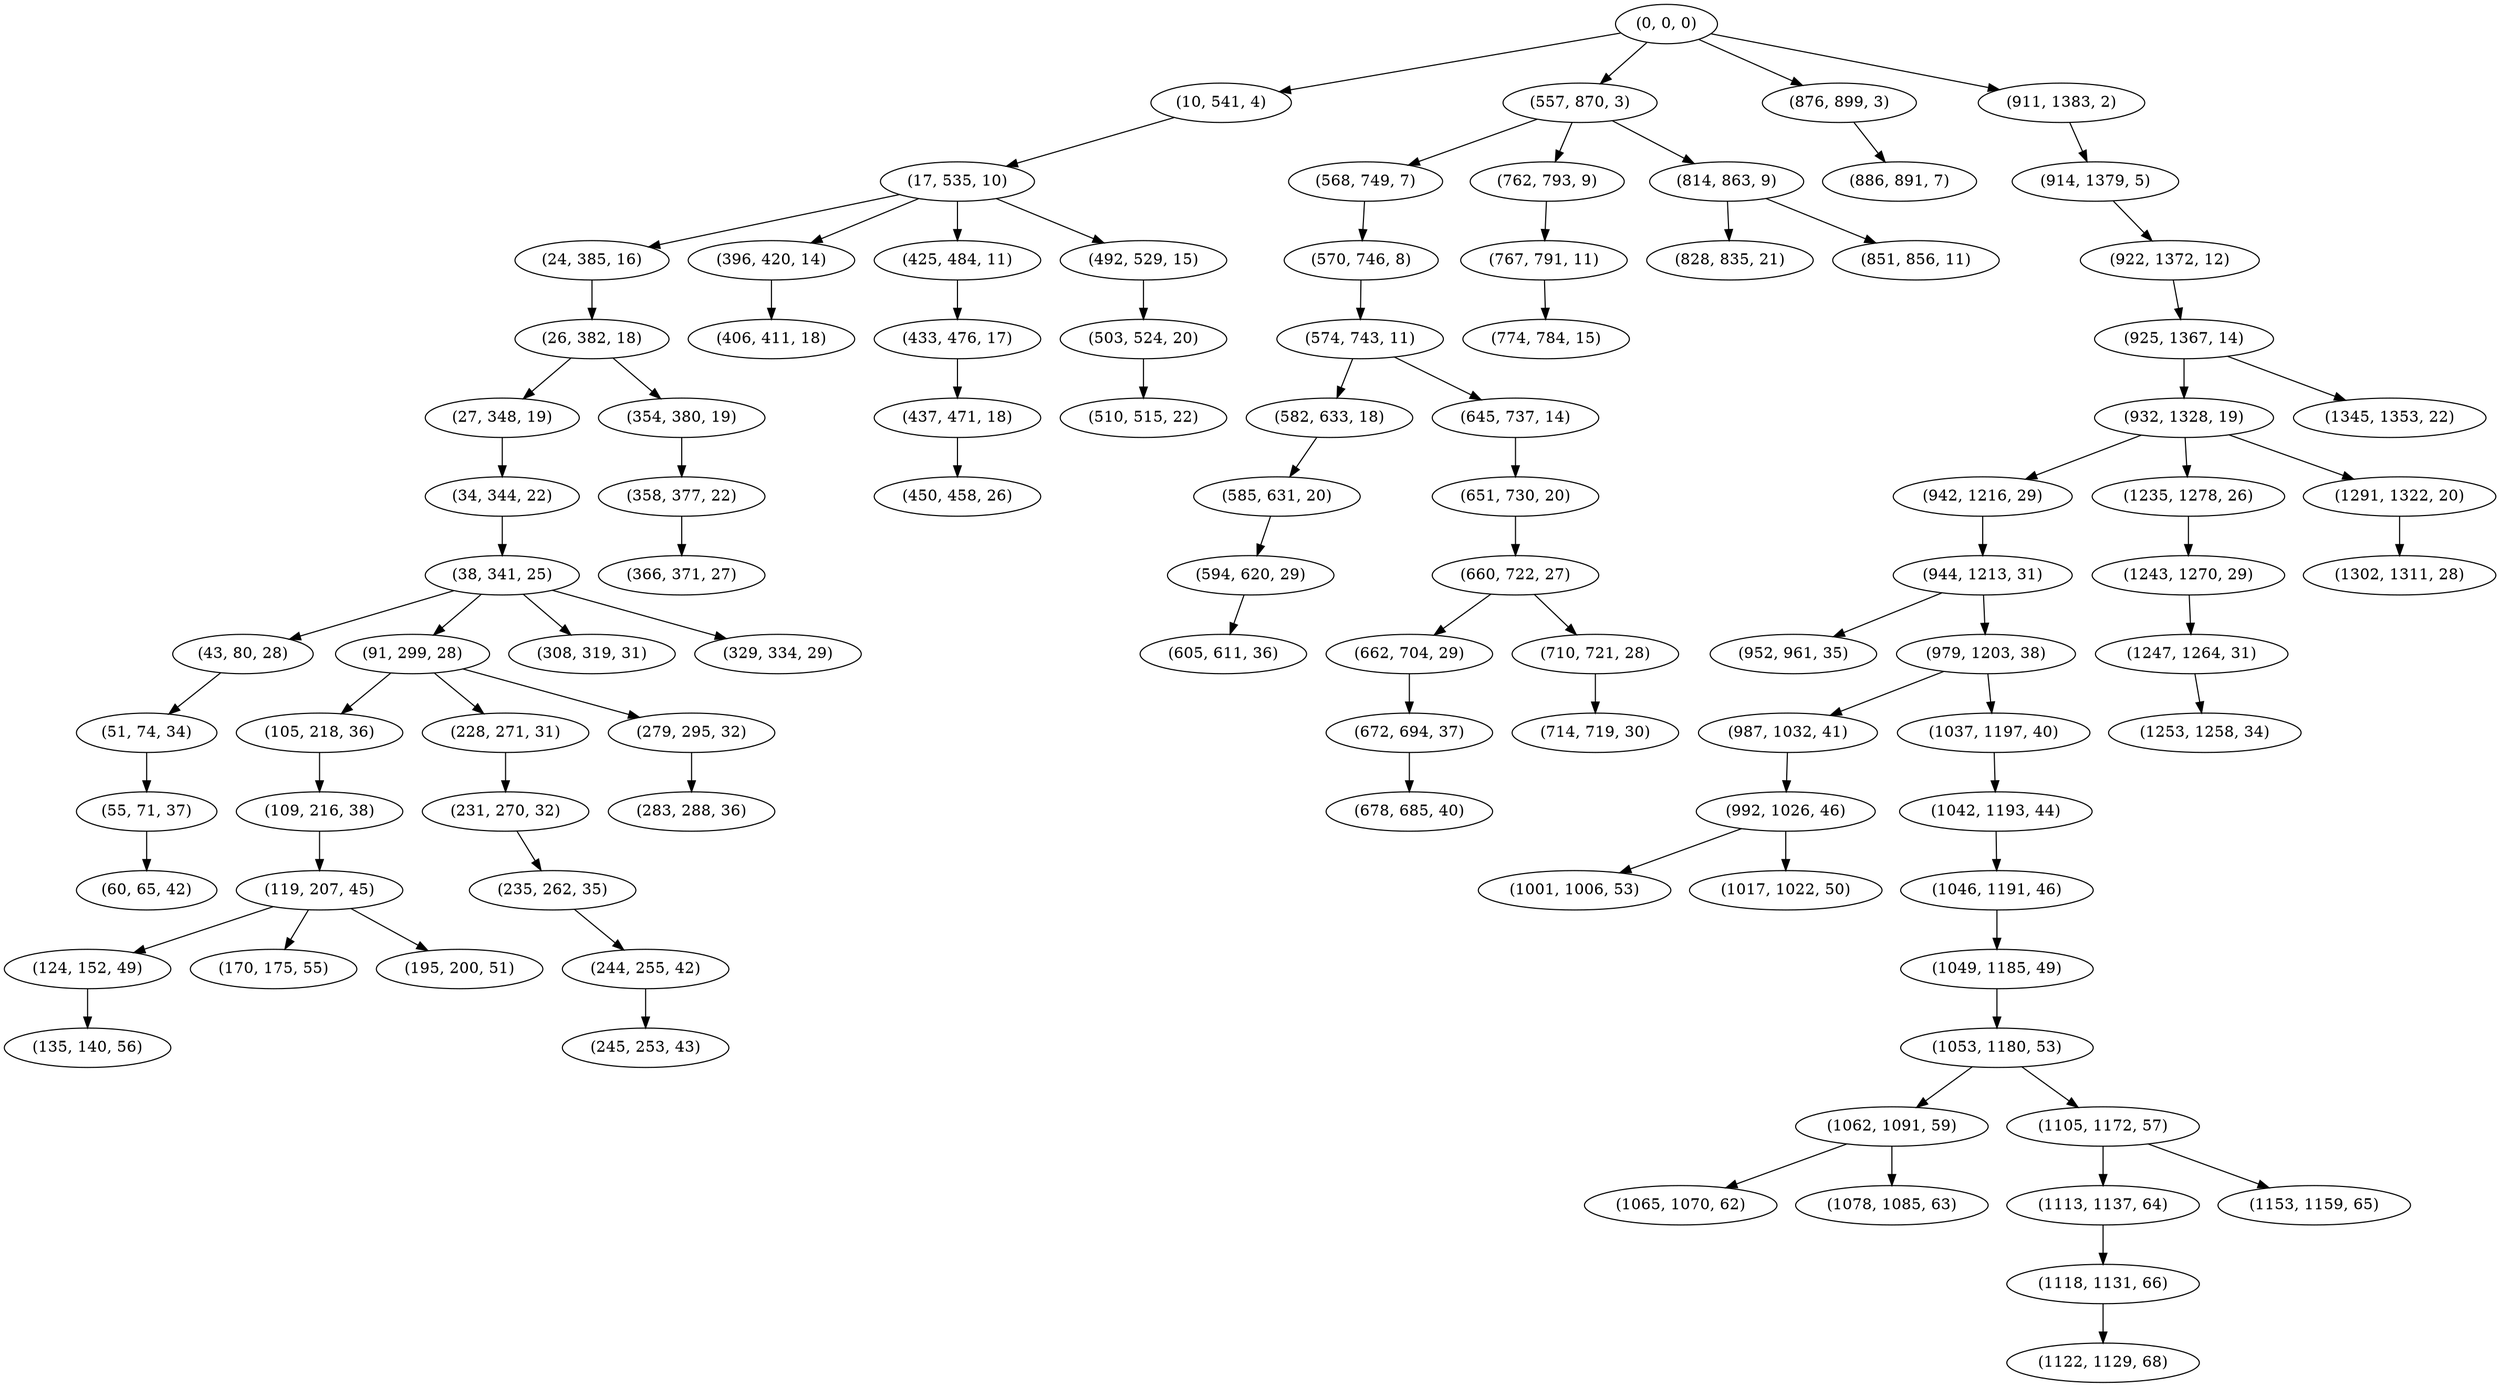 digraph tree {
    "(0, 0, 0)";
    "(10, 541, 4)";
    "(17, 535, 10)";
    "(24, 385, 16)";
    "(26, 382, 18)";
    "(27, 348, 19)";
    "(34, 344, 22)";
    "(38, 341, 25)";
    "(43, 80, 28)";
    "(51, 74, 34)";
    "(55, 71, 37)";
    "(60, 65, 42)";
    "(91, 299, 28)";
    "(105, 218, 36)";
    "(109, 216, 38)";
    "(119, 207, 45)";
    "(124, 152, 49)";
    "(135, 140, 56)";
    "(170, 175, 55)";
    "(195, 200, 51)";
    "(228, 271, 31)";
    "(231, 270, 32)";
    "(235, 262, 35)";
    "(244, 255, 42)";
    "(245, 253, 43)";
    "(279, 295, 32)";
    "(283, 288, 36)";
    "(308, 319, 31)";
    "(329, 334, 29)";
    "(354, 380, 19)";
    "(358, 377, 22)";
    "(366, 371, 27)";
    "(396, 420, 14)";
    "(406, 411, 18)";
    "(425, 484, 11)";
    "(433, 476, 17)";
    "(437, 471, 18)";
    "(450, 458, 26)";
    "(492, 529, 15)";
    "(503, 524, 20)";
    "(510, 515, 22)";
    "(557, 870, 3)";
    "(568, 749, 7)";
    "(570, 746, 8)";
    "(574, 743, 11)";
    "(582, 633, 18)";
    "(585, 631, 20)";
    "(594, 620, 29)";
    "(605, 611, 36)";
    "(645, 737, 14)";
    "(651, 730, 20)";
    "(660, 722, 27)";
    "(662, 704, 29)";
    "(672, 694, 37)";
    "(678, 685, 40)";
    "(710, 721, 28)";
    "(714, 719, 30)";
    "(762, 793, 9)";
    "(767, 791, 11)";
    "(774, 784, 15)";
    "(814, 863, 9)";
    "(828, 835, 21)";
    "(851, 856, 11)";
    "(876, 899, 3)";
    "(886, 891, 7)";
    "(911, 1383, 2)";
    "(914, 1379, 5)";
    "(922, 1372, 12)";
    "(925, 1367, 14)";
    "(932, 1328, 19)";
    "(942, 1216, 29)";
    "(944, 1213, 31)";
    "(952, 961, 35)";
    "(979, 1203, 38)";
    "(987, 1032, 41)";
    "(992, 1026, 46)";
    "(1001, 1006, 53)";
    "(1017, 1022, 50)";
    "(1037, 1197, 40)";
    "(1042, 1193, 44)";
    "(1046, 1191, 46)";
    "(1049, 1185, 49)";
    "(1053, 1180, 53)";
    "(1062, 1091, 59)";
    "(1065, 1070, 62)";
    "(1078, 1085, 63)";
    "(1105, 1172, 57)";
    "(1113, 1137, 64)";
    "(1118, 1131, 66)";
    "(1122, 1129, 68)";
    "(1153, 1159, 65)";
    "(1235, 1278, 26)";
    "(1243, 1270, 29)";
    "(1247, 1264, 31)";
    "(1253, 1258, 34)";
    "(1291, 1322, 20)";
    "(1302, 1311, 28)";
    "(1345, 1353, 22)";
    "(0, 0, 0)" -> "(10, 541, 4)";
    "(0, 0, 0)" -> "(557, 870, 3)";
    "(0, 0, 0)" -> "(876, 899, 3)";
    "(0, 0, 0)" -> "(911, 1383, 2)";
    "(10, 541, 4)" -> "(17, 535, 10)";
    "(17, 535, 10)" -> "(24, 385, 16)";
    "(17, 535, 10)" -> "(396, 420, 14)";
    "(17, 535, 10)" -> "(425, 484, 11)";
    "(17, 535, 10)" -> "(492, 529, 15)";
    "(24, 385, 16)" -> "(26, 382, 18)";
    "(26, 382, 18)" -> "(27, 348, 19)";
    "(26, 382, 18)" -> "(354, 380, 19)";
    "(27, 348, 19)" -> "(34, 344, 22)";
    "(34, 344, 22)" -> "(38, 341, 25)";
    "(38, 341, 25)" -> "(43, 80, 28)";
    "(38, 341, 25)" -> "(91, 299, 28)";
    "(38, 341, 25)" -> "(308, 319, 31)";
    "(38, 341, 25)" -> "(329, 334, 29)";
    "(43, 80, 28)" -> "(51, 74, 34)";
    "(51, 74, 34)" -> "(55, 71, 37)";
    "(55, 71, 37)" -> "(60, 65, 42)";
    "(91, 299, 28)" -> "(105, 218, 36)";
    "(91, 299, 28)" -> "(228, 271, 31)";
    "(91, 299, 28)" -> "(279, 295, 32)";
    "(105, 218, 36)" -> "(109, 216, 38)";
    "(109, 216, 38)" -> "(119, 207, 45)";
    "(119, 207, 45)" -> "(124, 152, 49)";
    "(119, 207, 45)" -> "(170, 175, 55)";
    "(119, 207, 45)" -> "(195, 200, 51)";
    "(124, 152, 49)" -> "(135, 140, 56)";
    "(228, 271, 31)" -> "(231, 270, 32)";
    "(231, 270, 32)" -> "(235, 262, 35)";
    "(235, 262, 35)" -> "(244, 255, 42)";
    "(244, 255, 42)" -> "(245, 253, 43)";
    "(279, 295, 32)" -> "(283, 288, 36)";
    "(354, 380, 19)" -> "(358, 377, 22)";
    "(358, 377, 22)" -> "(366, 371, 27)";
    "(396, 420, 14)" -> "(406, 411, 18)";
    "(425, 484, 11)" -> "(433, 476, 17)";
    "(433, 476, 17)" -> "(437, 471, 18)";
    "(437, 471, 18)" -> "(450, 458, 26)";
    "(492, 529, 15)" -> "(503, 524, 20)";
    "(503, 524, 20)" -> "(510, 515, 22)";
    "(557, 870, 3)" -> "(568, 749, 7)";
    "(557, 870, 3)" -> "(762, 793, 9)";
    "(557, 870, 3)" -> "(814, 863, 9)";
    "(568, 749, 7)" -> "(570, 746, 8)";
    "(570, 746, 8)" -> "(574, 743, 11)";
    "(574, 743, 11)" -> "(582, 633, 18)";
    "(574, 743, 11)" -> "(645, 737, 14)";
    "(582, 633, 18)" -> "(585, 631, 20)";
    "(585, 631, 20)" -> "(594, 620, 29)";
    "(594, 620, 29)" -> "(605, 611, 36)";
    "(645, 737, 14)" -> "(651, 730, 20)";
    "(651, 730, 20)" -> "(660, 722, 27)";
    "(660, 722, 27)" -> "(662, 704, 29)";
    "(660, 722, 27)" -> "(710, 721, 28)";
    "(662, 704, 29)" -> "(672, 694, 37)";
    "(672, 694, 37)" -> "(678, 685, 40)";
    "(710, 721, 28)" -> "(714, 719, 30)";
    "(762, 793, 9)" -> "(767, 791, 11)";
    "(767, 791, 11)" -> "(774, 784, 15)";
    "(814, 863, 9)" -> "(828, 835, 21)";
    "(814, 863, 9)" -> "(851, 856, 11)";
    "(876, 899, 3)" -> "(886, 891, 7)";
    "(911, 1383, 2)" -> "(914, 1379, 5)";
    "(914, 1379, 5)" -> "(922, 1372, 12)";
    "(922, 1372, 12)" -> "(925, 1367, 14)";
    "(925, 1367, 14)" -> "(932, 1328, 19)";
    "(925, 1367, 14)" -> "(1345, 1353, 22)";
    "(932, 1328, 19)" -> "(942, 1216, 29)";
    "(932, 1328, 19)" -> "(1235, 1278, 26)";
    "(932, 1328, 19)" -> "(1291, 1322, 20)";
    "(942, 1216, 29)" -> "(944, 1213, 31)";
    "(944, 1213, 31)" -> "(952, 961, 35)";
    "(944, 1213, 31)" -> "(979, 1203, 38)";
    "(979, 1203, 38)" -> "(987, 1032, 41)";
    "(979, 1203, 38)" -> "(1037, 1197, 40)";
    "(987, 1032, 41)" -> "(992, 1026, 46)";
    "(992, 1026, 46)" -> "(1001, 1006, 53)";
    "(992, 1026, 46)" -> "(1017, 1022, 50)";
    "(1037, 1197, 40)" -> "(1042, 1193, 44)";
    "(1042, 1193, 44)" -> "(1046, 1191, 46)";
    "(1046, 1191, 46)" -> "(1049, 1185, 49)";
    "(1049, 1185, 49)" -> "(1053, 1180, 53)";
    "(1053, 1180, 53)" -> "(1062, 1091, 59)";
    "(1053, 1180, 53)" -> "(1105, 1172, 57)";
    "(1062, 1091, 59)" -> "(1065, 1070, 62)";
    "(1062, 1091, 59)" -> "(1078, 1085, 63)";
    "(1105, 1172, 57)" -> "(1113, 1137, 64)";
    "(1105, 1172, 57)" -> "(1153, 1159, 65)";
    "(1113, 1137, 64)" -> "(1118, 1131, 66)";
    "(1118, 1131, 66)" -> "(1122, 1129, 68)";
    "(1235, 1278, 26)" -> "(1243, 1270, 29)";
    "(1243, 1270, 29)" -> "(1247, 1264, 31)";
    "(1247, 1264, 31)" -> "(1253, 1258, 34)";
    "(1291, 1322, 20)" -> "(1302, 1311, 28)";
}
